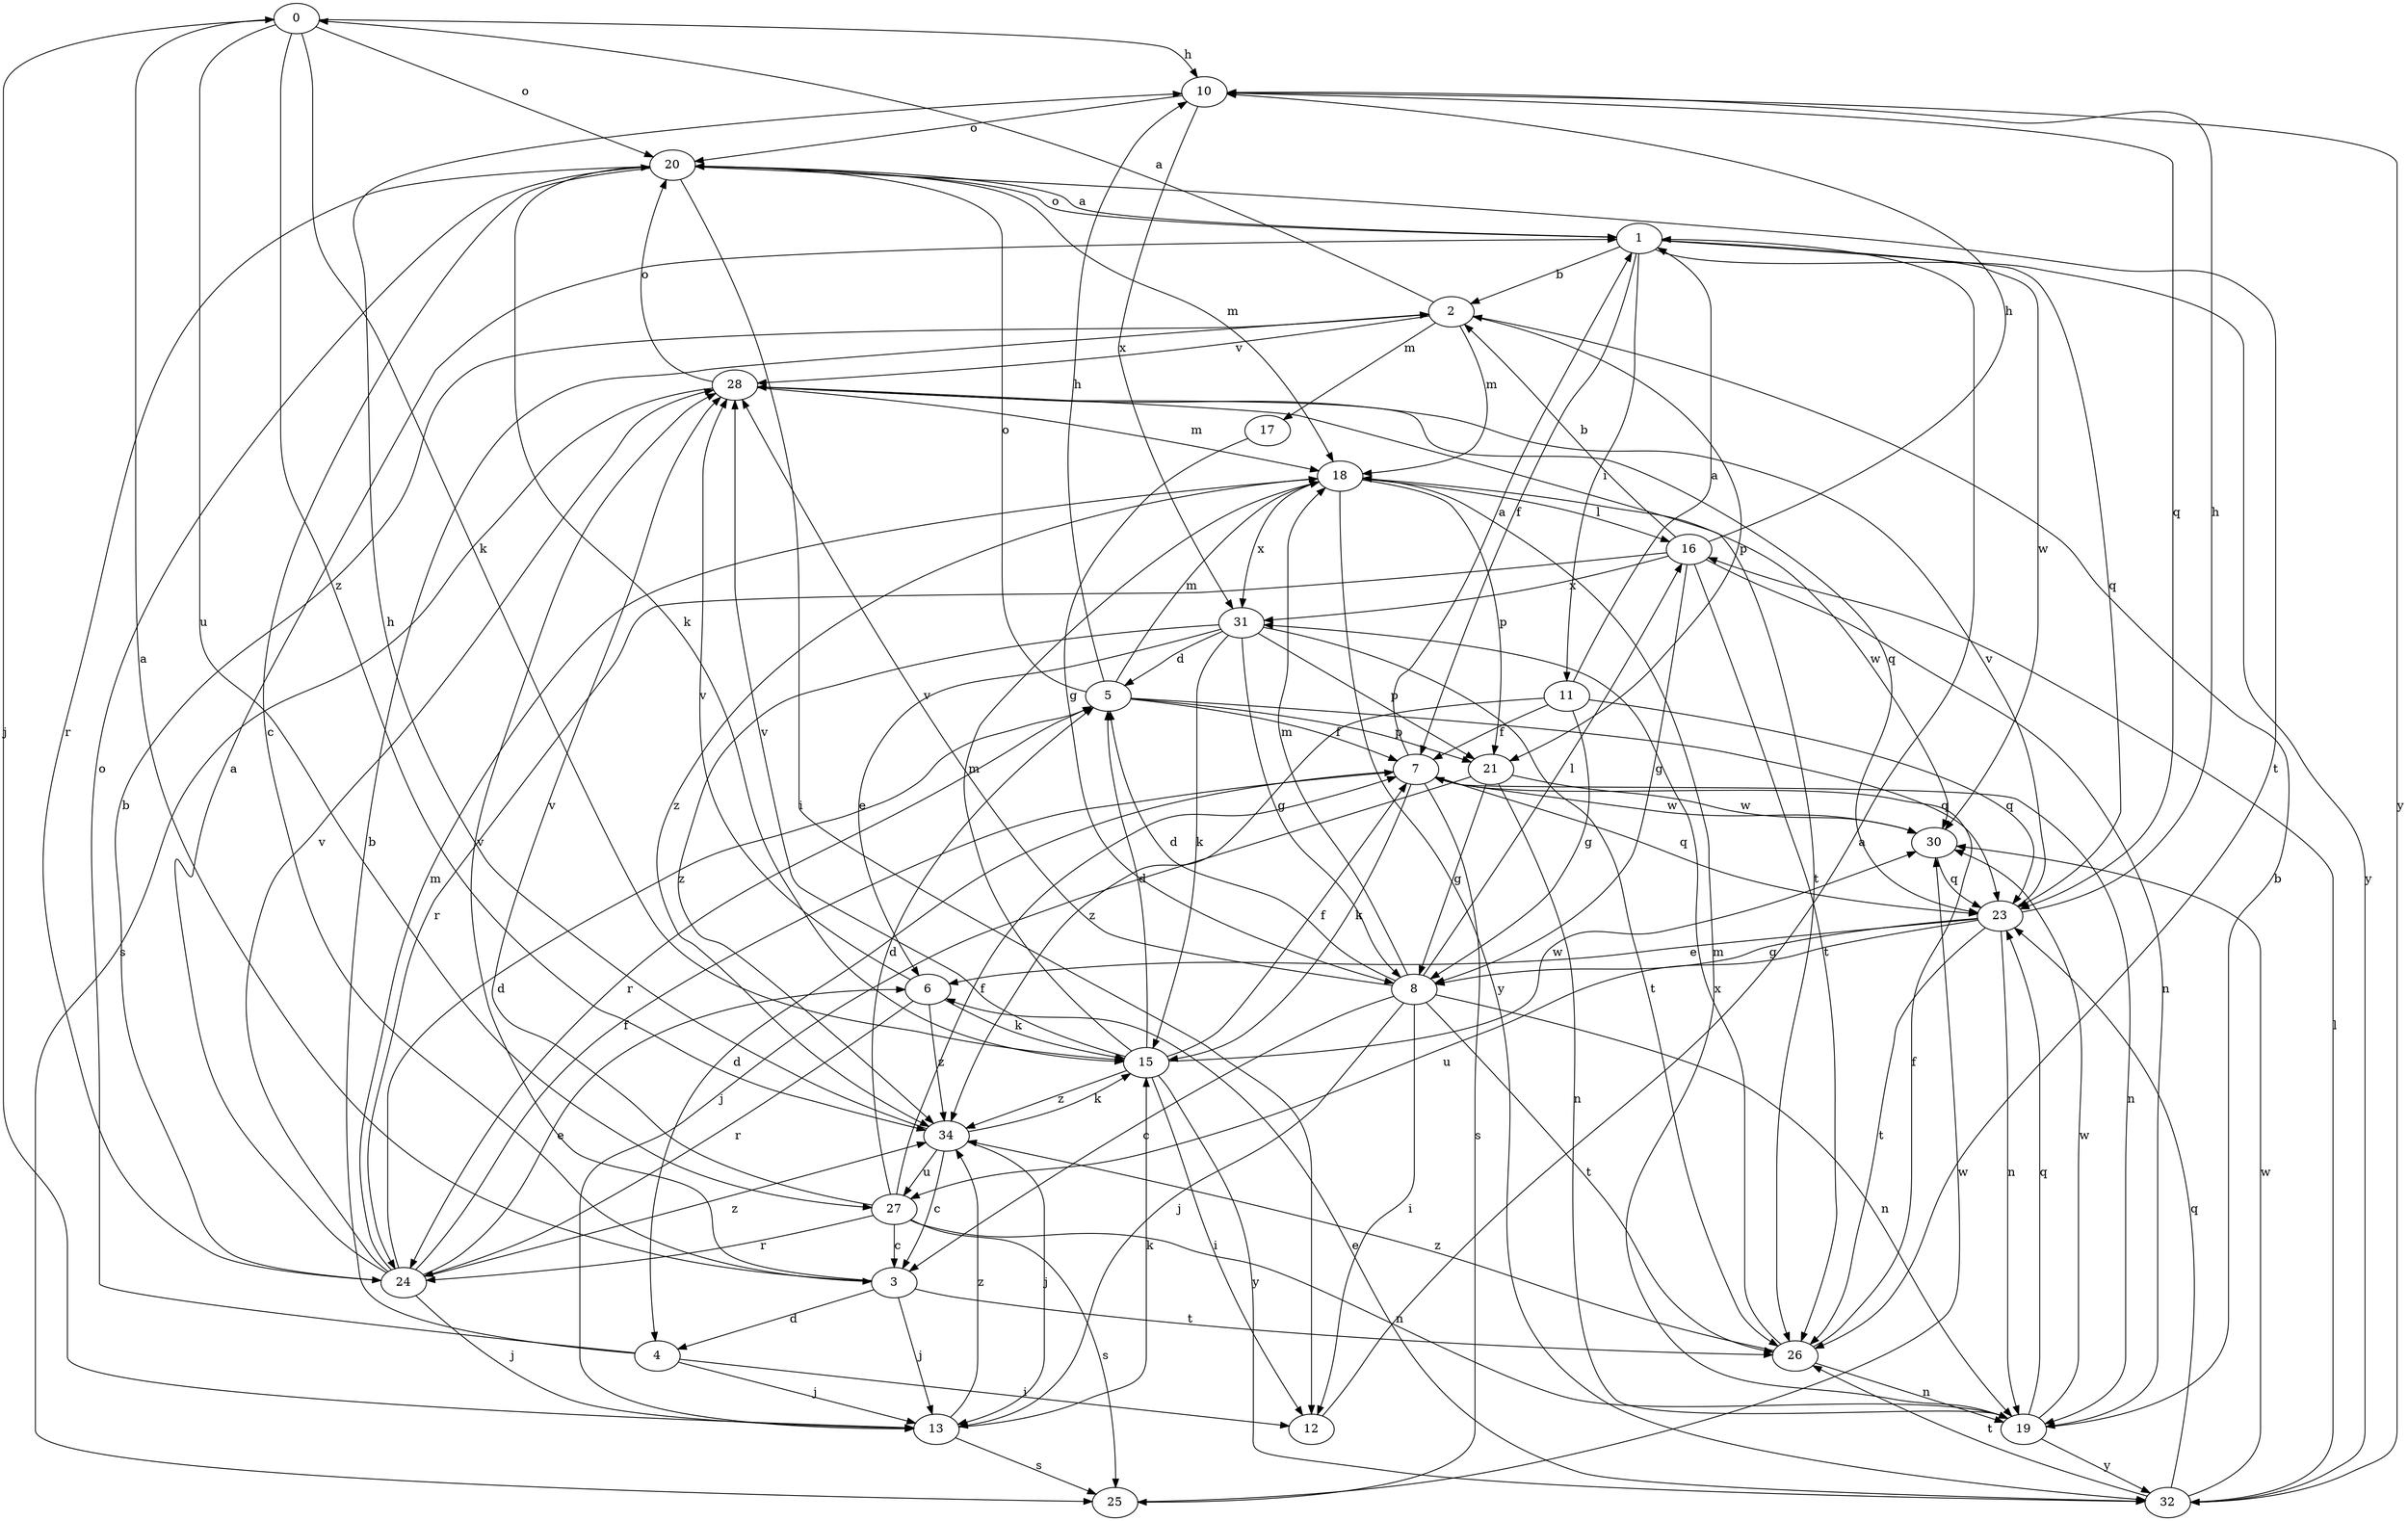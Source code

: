 strict digraph  {
0;
1;
2;
3;
4;
5;
6;
7;
8;
10;
11;
12;
13;
15;
16;
17;
18;
19;
20;
21;
23;
24;
25;
26;
27;
28;
30;
31;
32;
34;
0 -> 10  [label=h];
0 -> 13  [label=j];
0 -> 15  [label=k];
0 -> 20  [label=o];
0 -> 27  [label=u];
0 -> 34  [label=z];
1 -> 2  [label=b];
1 -> 7  [label=f];
1 -> 11  [label=i];
1 -> 20  [label=o];
1 -> 23  [label=q];
1 -> 30  [label=w];
1 -> 32  [label=y];
2 -> 0  [label=a];
2 -> 17  [label=m];
2 -> 18  [label=m];
2 -> 21  [label=p];
2 -> 28  [label=v];
3 -> 0  [label=a];
3 -> 4  [label=d];
3 -> 13  [label=j];
3 -> 26  [label=t];
3 -> 28  [label=v];
4 -> 2  [label=b];
4 -> 12  [label=i];
4 -> 13  [label=j];
4 -> 20  [label=o];
5 -> 7  [label=f];
5 -> 10  [label=h];
5 -> 18  [label=m];
5 -> 20  [label=o];
5 -> 21  [label=p];
5 -> 23  [label=q];
5 -> 24  [label=r];
6 -> 15  [label=k];
6 -> 24  [label=r];
6 -> 28  [label=v];
6 -> 34  [label=z];
7 -> 1  [label=a];
7 -> 4  [label=d];
7 -> 15  [label=k];
7 -> 19  [label=n];
7 -> 23  [label=q];
7 -> 25  [label=s];
7 -> 30  [label=w];
8 -> 3  [label=c];
8 -> 5  [label=d];
8 -> 12  [label=i];
8 -> 13  [label=j];
8 -> 16  [label=l];
8 -> 18  [label=m];
8 -> 19  [label=n];
8 -> 26  [label=t];
8 -> 28  [label=v];
10 -> 20  [label=o];
10 -> 23  [label=q];
10 -> 31  [label=x];
10 -> 32  [label=y];
11 -> 1  [label=a];
11 -> 7  [label=f];
11 -> 8  [label=g];
11 -> 23  [label=q];
11 -> 34  [label=z];
12 -> 1  [label=a];
13 -> 15  [label=k];
13 -> 25  [label=s];
13 -> 34  [label=z];
15 -> 5  [label=d];
15 -> 7  [label=f];
15 -> 12  [label=i];
15 -> 18  [label=m];
15 -> 28  [label=v];
15 -> 30  [label=w];
15 -> 32  [label=y];
15 -> 34  [label=z];
16 -> 2  [label=b];
16 -> 8  [label=g];
16 -> 10  [label=h];
16 -> 19  [label=n];
16 -> 24  [label=r];
16 -> 26  [label=t];
16 -> 31  [label=x];
17 -> 8  [label=g];
18 -> 16  [label=l];
18 -> 21  [label=p];
18 -> 30  [label=w];
18 -> 31  [label=x];
18 -> 32  [label=y];
18 -> 34  [label=z];
19 -> 2  [label=b];
19 -> 18  [label=m];
19 -> 23  [label=q];
19 -> 30  [label=w];
19 -> 32  [label=y];
20 -> 1  [label=a];
20 -> 3  [label=c];
20 -> 12  [label=i];
20 -> 15  [label=k];
20 -> 18  [label=m];
20 -> 24  [label=r];
20 -> 26  [label=t];
21 -> 8  [label=g];
21 -> 13  [label=j];
21 -> 19  [label=n];
21 -> 30  [label=w];
23 -> 6  [label=e];
23 -> 8  [label=g];
23 -> 10  [label=h];
23 -> 19  [label=n];
23 -> 26  [label=t];
23 -> 27  [label=u];
23 -> 28  [label=v];
24 -> 1  [label=a];
24 -> 2  [label=b];
24 -> 5  [label=d];
24 -> 6  [label=e];
24 -> 7  [label=f];
24 -> 13  [label=j];
24 -> 18  [label=m];
24 -> 28  [label=v];
24 -> 34  [label=z];
25 -> 30  [label=w];
26 -> 7  [label=f];
26 -> 19  [label=n];
26 -> 31  [label=x];
26 -> 34  [label=z];
27 -> 3  [label=c];
27 -> 5  [label=d];
27 -> 7  [label=f];
27 -> 19  [label=n];
27 -> 24  [label=r];
27 -> 25  [label=s];
27 -> 28  [label=v];
28 -> 18  [label=m];
28 -> 20  [label=o];
28 -> 23  [label=q];
28 -> 25  [label=s];
28 -> 26  [label=t];
30 -> 23  [label=q];
31 -> 5  [label=d];
31 -> 6  [label=e];
31 -> 8  [label=g];
31 -> 15  [label=k];
31 -> 21  [label=p];
31 -> 26  [label=t];
31 -> 34  [label=z];
32 -> 6  [label=e];
32 -> 16  [label=l];
32 -> 23  [label=q];
32 -> 26  [label=t];
32 -> 30  [label=w];
34 -> 3  [label=c];
34 -> 10  [label=h];
34 -> 13  [label=j];
34 -> 15  [label=k];
34 -> 27  [label=u];
}
